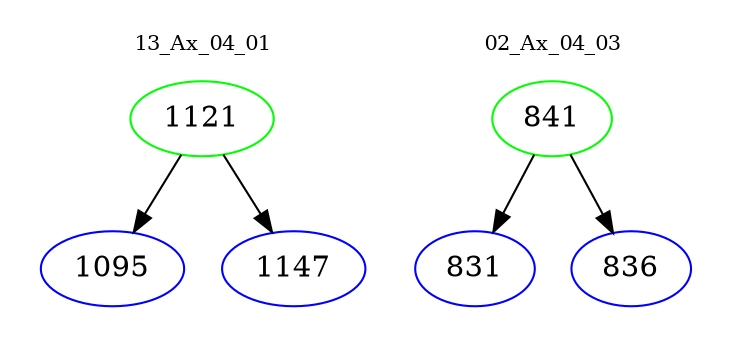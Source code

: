 digraph{
subgraph cluster_0 {
color = white
label = "13_Ax_04_01";
fontsize=10;
T0_1121 [label="1121", color="green"]
T0_1121 -> T0_1095 [color="black"]
T0_1095 [label="1095", color="blue"]
T0_1121 -> T0_1147 [color="black"]
T0_1147 [label="1147", color="blue"]
}
subgraph cluster_1 {
color = white
label = "02_Ax_04_03";
fontsize=10;
T1_841 [label="841", color="green"]
T1_841 -> T1_831 [color="black"]
T1_831 [label="831", color="blue"]
T1_841 -> T1_836 [color="black"]
T1_836 [label="836", color="blue"]
}
}
